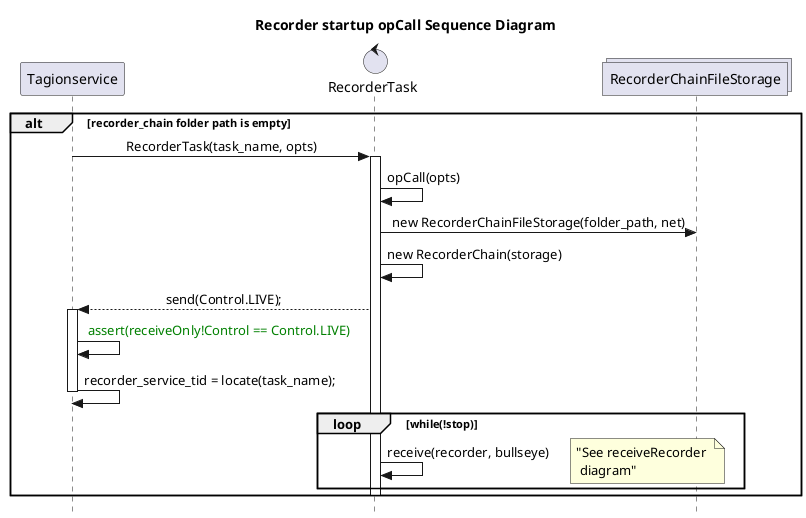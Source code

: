 @startuml

skinparam Style strictuml
skinparam SequenceMessageAlign center
hide empty description
title Recorder startup opCall Sequence Diagram

participant Tagionservice as task
control RecorderTask as recordertask
collections RecorderChainFileStorage as storage

alt recorder_chain folder path is empty 
    task -> recordertask : RecorderTask(task_name, opts)
activate recordertask
recordertask -> recordertask : opCall(opts)
recordertask -> storage : new RecorderChainFileStorage(folder_path, net)
recordertask -> recordertask : new RecorderChain(storage)
recordertask --> task : send(Control.LIVE);
activate task
task -> task : <color green> assert(receiveOnly!Control == Control.LIVE) </color> 
task -> task : recorder_service_tid = locate(task_name);
deactivate task

loop while(!stop)
    recordertask -> recordertask : receive(recorder, bullseye)
    note right : "See receiveRecorder \n diagram" 
end
deactivate recordertask


end


@enduml
